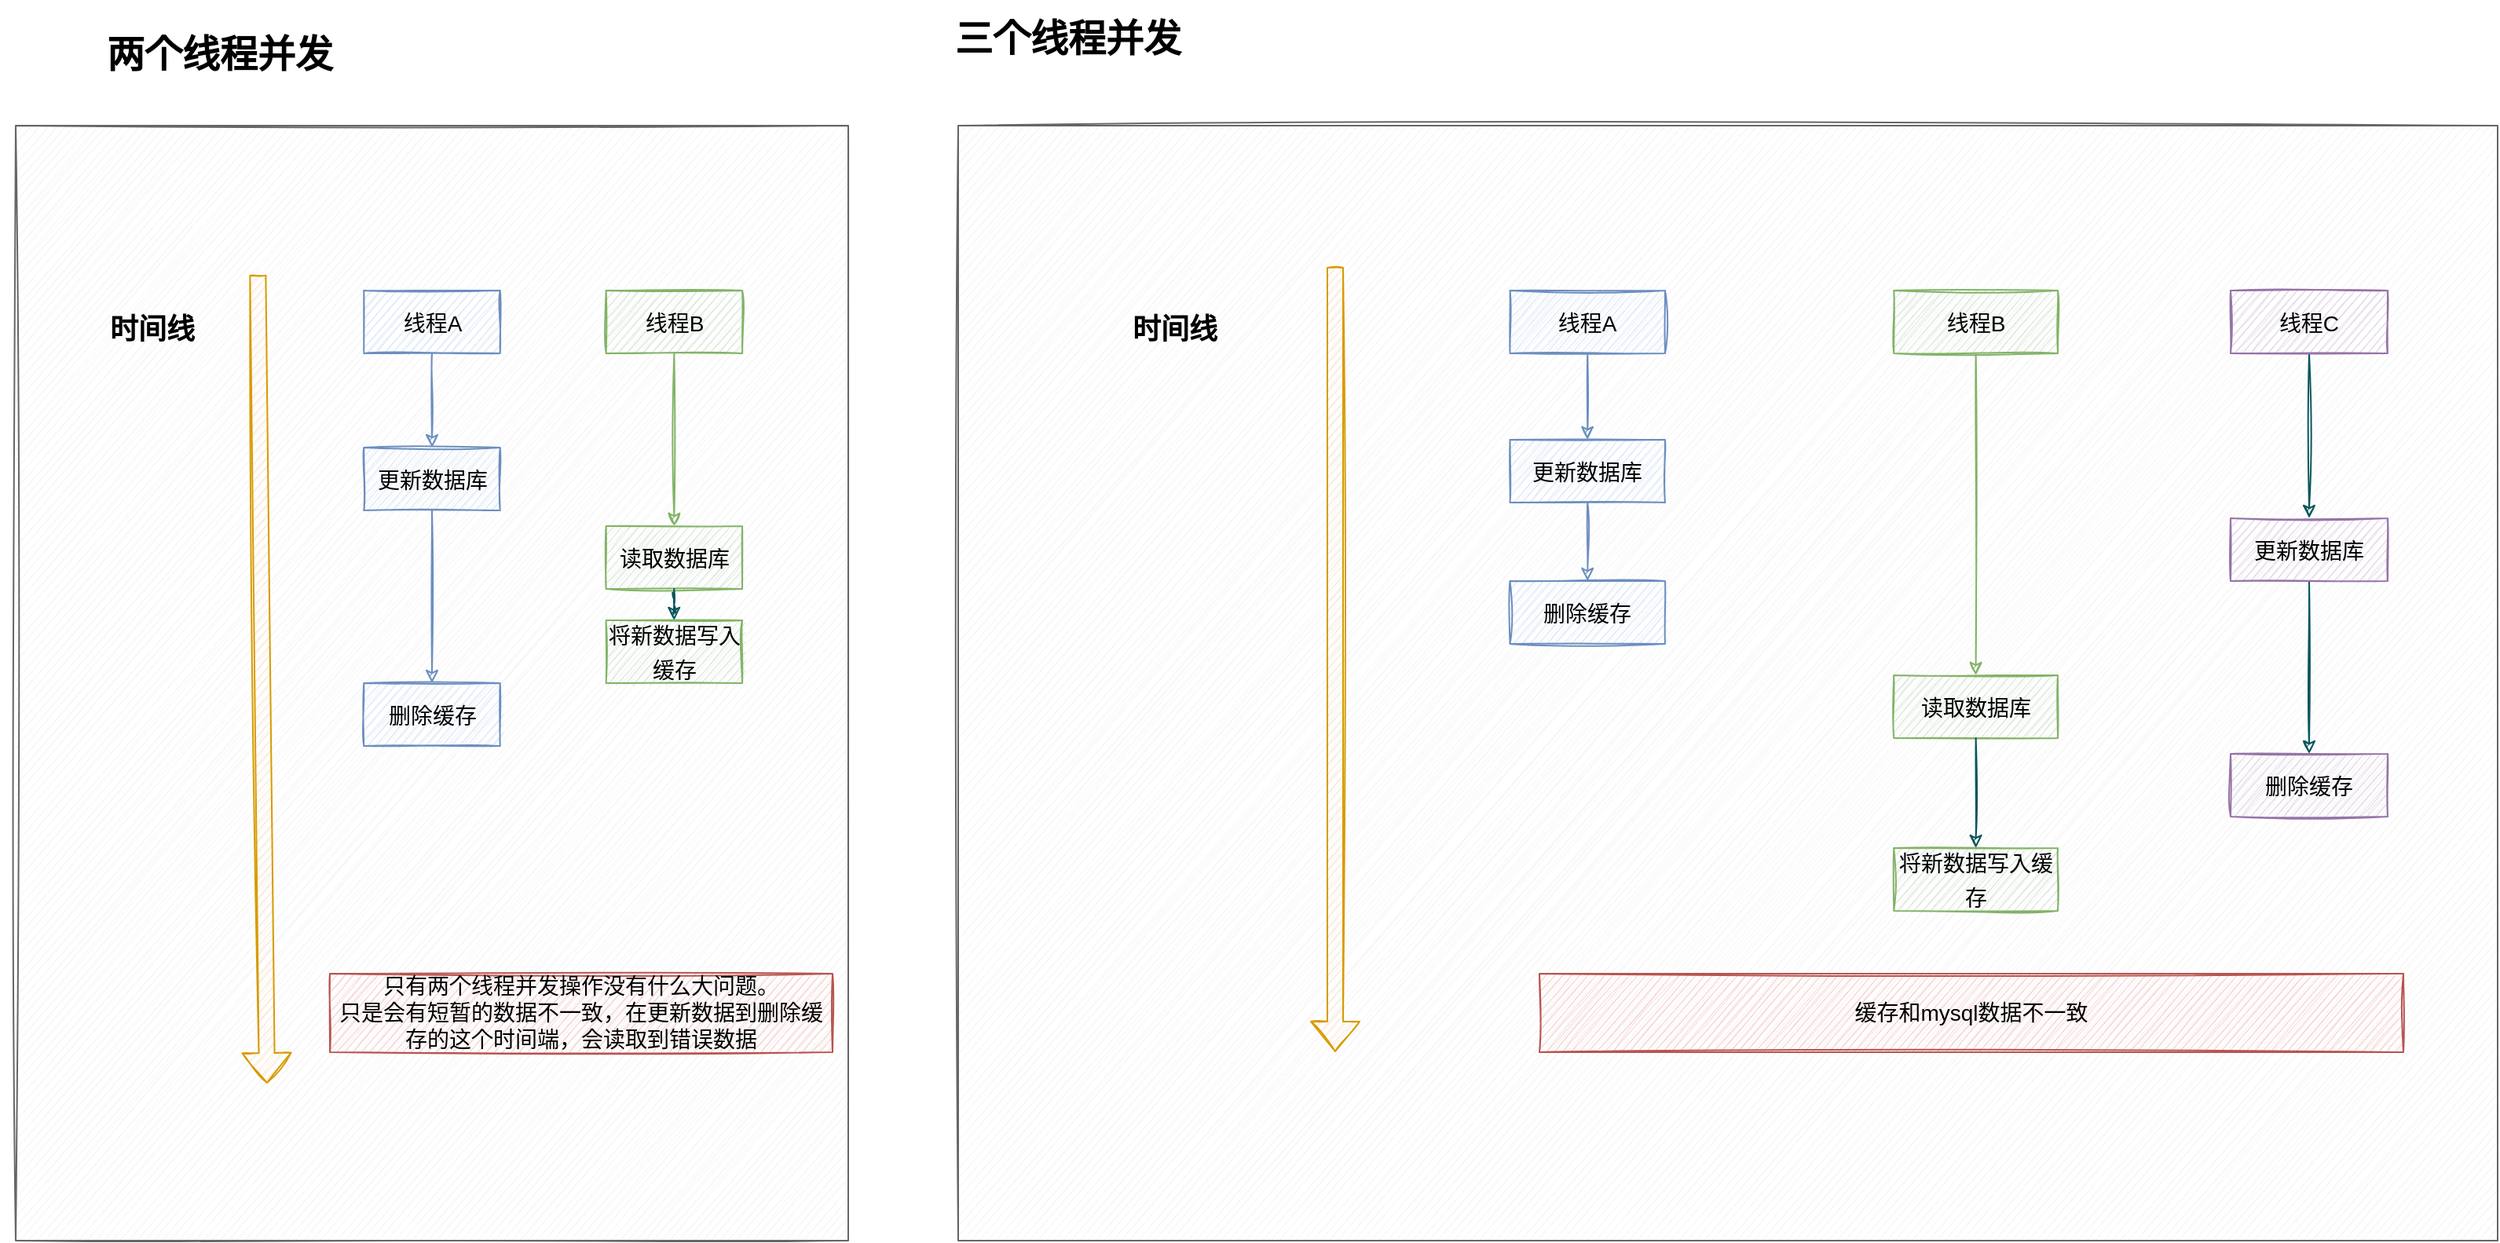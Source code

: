 <mxfile version="20.0.3" type="github">
  <diagram id="2lmWEHtdlYtCi0-qOWDr" name="第 1 页">
    <mxGraphModel dx="1422" dy="706" grid="1" gridSize="10" guides="1" tooltips="1" connect="1" arrows="0" fold="1" page="1" pageScale="1" pageWidth="2500" pageHeight="1600" math="0" shadow="0">
      <root>
        <mxCell id="0" />
        <mxCell id="1" parent="0" />
        <mxCell id="RCGY-_qLyhKUsnpxS1tb-14" value="&lt;b&gt;&lt;font style=&quot;font-size: 24px;&quot;&gt;两个线程并发&lt;/font&gt;&lt;/b&gt;" style="text;html=1;strokeColor=none;fillColor=none;align=center;verticalAlign=middle;whiteSpace=wrap;rounded=0;sketch=1;fontSize=14;fontColor=#000000;" vertex="1" parent="1">
          <mxGeometry y="20" width="280" height="50" as="geometry" />
        </mxCell>
        <mxCell id="RCGY-_qLyhKUsnpxS1tb-15" value="" style="rounded=0;whiteSpace=wrap;html=1;sketch=1;fontSize=24;fontColor=#333333;strokeColor=#666666;fillColor=#f5f5f5;container=1;" vertex="1" parent="1">
          <mxGeometry x="10" y="90" width="530" height="710" as="geometry">
            <mxRectangle x="610" y="45" width="50" height="40" as="alternateBounds" />
          </mxGeometry>
        </mxCell>
        <mxCell id="RCGY-_qLyhKUsnpxS1tb-1" value="&lt;font style=&quot;font-size: 18px;&quot;&gt;&lt;b&gt;时间线&lt;/b&gt;&lt;/font&gt;" style="text;html=1;strokeColor=none;fillColor=none;align=center;verticalAlign=middle;whiteSpace=wrap;rounded=0;sketch=0;fontColor=#000000;" vertex="1" parent="RCGY-_qLyhKUsnpxS1tb-15">
          <mxGeometry x="57.818" y="115" width="57.818" height="30" as="geometry" />
        </mxCell>
        <mxCell id="RCGY-_qLyhKUsnpxS1tb-2" value="" style="shape=flexArrow;endArrow=classic;html=1;rounded=1;sketch=1;fontSize=18;fontColor=#000000;strokeColor=#d79b00;curved=0;fillColor=#ffe6cc;" edge="1" parent="RCGY-_qLyhKUsnpxS1tb-15">
          <mxGeometry width="50" height="50" relative="1" as="geometry">
            <mxPoint x="154.182" y="95" as="sourcePoint" />
            <mxPoint x="160" y="610" as="targetPoint" />
          </mxGeometry>
        </mxCell>
        <mxCell id="RCGY-_qLyhKUsnpxS1tb-3" value="&lt;font style=&quot;font-size: 14px;&quot;&gt;线程A&lt;/font&gt;" style="rounded=0;whiteSpace=wrap;html=1;sketch=1;fontSize=18;fillColor=#dae8fc;strokeColor=#6c8ebf;" vertex="1" parent="RCGY-_qLyhKUsnpxS1tb-15">
          <mxGeometry x="221.636" y="105" width="86.727" height="40" as="geometry" />
        </mxCell>
        <mxCell id="RCGY-_qLyhKUsnpxS1tb-4" value="&lt;font style=&quot;font-size: 14px;&quot;&gt;线程B&lt;/font&gt;" style="rounded=0;whiteSpace=wrap;html=1;sketch=1;fontSize=18;fillColor=#d5e8d4;strokeColor=#82b366;" vertex="1" parent="RCGY-_qLyhKUsnpxS1tb-15">
          <mxGeometry x="375.818" y="105" width="86.727" height="40" as="geometry" />
        </mxCell>
        <mxCell id="RCGY-_qLyhKUsnpxS1tb-5" value="&lt;span style=&quot;font-size: 14px;&quot;&gt;更新数据库&lt;/span&gt;" style="rounded=0;whiteSpace=wrap;html=1;sketch=1;fontSize=18;fillColor=#dae8fc;strokeColor=#6c8ebf;" vertex="1" parent="RCGY-_qLyhKUsnpxS1tb-15">
          <mxGeometry x="221.636" y="205" width="86.727" height="40" as="geometry" />
        </mxCell>
        <mxCell id="RCGY-_qLyhKUsnpxS1tb-6" value="" style="edgeStyle=orthogonalEdgeStyle;curved=0;rounded=1;sketch=1;orthogonalLoop=1;jettySize=auto;html=1;fontSize=14;fontColor=#000000;strokeColor=#6c8ebf;fillColor=#dae8fc;" edge="1" parent="RCGY-_qLyhKUsnpxS1tb-15" source="RCGY-_qLyhKUsnpxS1tb-3" target="RCGY-_qLyhKUsnpxS1tb-5">
          <mxGeometry relative="1" as="geometry" />
        </mxCell>
        <mxCell id="RCGY-_qLyhKUsnpxS1tb-7" value="&lt;span style=&quot;font-size: 14px;&quot;&gt;删除缓存&lt;/span&gt;" style="rounded=0;whiteSpace=wrap;html=1;sketch=1;fontSize=18;fillColor=#dae8fc;strokeColor=#6c8ebf;" vertex="1" parent="RCGY-_qLyhKUsnpxS1tb-15">
          <mxGeometry x="221.636" y="355" width="86.727" height="40" as="geometry" />
        </mxCell>
        <mxCell id="RCGY-_qLyhKUsnpxS1tb-8" value="" style="edgeStyle=orthogonalEdgeStyle;curved=0;rounded=1;sketch=1;orthogonalLoop=1;jettySize=auto;html=1;fontSize=14;fontColor=#000000;strokeColor=#6c8ebf;fillColor=#dae8fc;" edge="1" parent="RCGY-_qLyhKUsnpxS1tb-15" source="RCGY-_qLyhKUsnpxS1tb-5" target="RCGY-_qLyhKUsnpxS1tb-7">
          <mxGeometry relative="1" as="geometry" />
        </mxCell>
        <mxCell id="RCGY-_qLyhKUsnpxS1tb-9" value="&lt;font style=&quot;font-size: 14px;&quot;&gt;读取数据库&lt;/font&gt;" style="rounded=0;whiteSpace=wrap;html=1;sketch=1;fontSize=18;fillColor=#d5e8d4;strokeColor=#82b366;" vertex="1" parent="RCGY-_qLyhKUsnpxS1tb-15">
          <mxGeometry x="375.818" y="255" width="86.727" height="40" as="geometry" />
        </mxCell>
        <mxCell id="RCGY-_qLyhKUsnpxS1tb-10" value="" style="edgeStyle=orthogonalEdgeStyle;curved=0;rounded=1;sketch=1;orthogonalLoop=1;jettySize=auto;html=1;fontSize=14;fontColor=#000000;strokeColor=#82b366;fillColor=#d5e8d4;" edge="1" parent="RCGY-_qLyhKUsnpxS1tb-15" source="RCGY-_qLyhKUsnpxS1tb-4" target="RCGY-_qLyhKUsnpxS1tb-9">
          <mxGeometry relative="1" as="geometry" />
        </mxCell>
        <mxCell id="RCGY-_qLyhKUsnpxS1tb-11" value="&lt;font style=&quot;font-size: 14px;&quot;&gt;将新数据写入缓存&lt;/font&gt;" style="rounded=0;whiteSpace=wrap;html=1;sketch=1;fontSize=18;fillColor=#d5e8d4;strokeColor=#82b366;" vertex="1" parent="RCGY-_qLyhKUsnpxS1tb-15">
          <mxGeometry x="375.818" y="315" width="86.727" height="40" as="geometry" />
        </mxCell>
        <mxCell id="RCGY-_qLyhKUsnpxS1tb-12" value="" style="edgeStyle=orthogonalEdgeStyle;curved=0;rounded=1;sketch=1;orthogonalLoop=1;jettySize=auto;html=1;fontSize=14;fontColor=#000000;strokeColor=#09555B;" edge="1" parent="RCGY-_qLyhKUsnpxS1tb-15" source="RCGY-_qLyhKUsnpxS1tb-9" target="RCGY-_qLyhKUsnpxS1tb-11">
          <mxGeometry relative="1" as="geometry" />
        </mxCell>
        <mxCell id="RCGY-_qLyhKUsnpxS1tb-13" value="只有两个线程并发操作没有什么大问题。&lt;br&gt;只是会有短暂的数据不一致，在更新数据到删除缓存的这个时间端，会读取到错误数据" style="rounded=0;whiteSpace=wrap;html=1;sketch=1;fontSize=14;fillColor=#f8cecc;strokeColor=#b85450;" vertex="1" parent="RCGY-_qLyhKUsnpxS1tb-15">
          <mxGeometry x="200" y="540" width="320" height="50" as="geometry" />
        </mxCell>
        <mxCell id="RCGY-_qLyhKUsnpxS1tb-18" value="&lt;b&gt;&lt;font style=&quot;font-size: 24px;&quot;&gt;三个线程并发&lt;/font&gt;&lt;/b&gt;" style="text;html=1;strokeColor=none;fillColor=none;align=center;verticalAlign=middle;whiteSpace=wrap;rounded=0;sketch=1;fontSize=14;fontColor=#000000;" vertex="1" parent="1">
          <mxGeometry x="540" y="10" width="280" height="50" as="geometry" />
        </mxCell>
        <mxCell id="RCGY-_qLyhKUsnpxS1tb-19" value="" style="rounded=0;whiteSpace=wrap;html=1;sketch=1;fontSize=24;fontColor=#333333;strokeColor=#666666;fillColor=#f5f5f5;container=0;" vertex="1" parent="1">
          <mxGeometry x="610" y="90" width="980" height="710" as="geometry">
            <mxRectangle x="610" y="45" width="50" height="40" as="alternateBounds" />
          </mxGeometry>
        </mxCell>
        <mxCell id="RCGY-_qLyhKUsnpxS1tb-21" value="&lt;font style=&quot;font-size: 18px;&quot;&gt;&lt;b&gt;时间线&lt;/b&gt;&lt;/font&gt;" style="text;html=1;strokeColor=none;fillColor=none;align=center;verticalAlign=middle;whiteSpace=wrap;rounded=0;sketch=0;fontColor=#000000;" vertex="1" parent="1">
          <mxGeometry x="701.636" y="205" width="91.636" height="30" as="geometry" />
        </mxCell>
        <mxCell id="RCGY-_qLyhKUsnpxS1tb-23" value="&lt;font style=&quot;font-size: 14px;&quot;&gt;线程A&lt;/font&gt;" style="rounded=0;whiteSpace=wrap;html=1;sketch=1;fontSize=18;fillColor=#dae8fc;strokeColor=#6c8ebf;" vertex="1" parent="1">
          <mxGeometry x="961.27" y="195" width="98.73" height="40" as="geometry" />
        </mxCell>
        <mxCell id="RCGY-_qLyhKUsnpxS1tb-24" value="&lt;font style=&quot;font-size: 14px;&quot;&gt;线程B&lt;/font&gt;" style="rounded=0;whiteSpace=wrap;html=1;sketch=1;fontSize=18;fillColor=#d5e8d4;strokeColor=#82b366;" vertex="1" parent="1">
          <mxGeometry x="1205.64" y="195" width="104.36" height="40" as="geometry" />
        </mxCell>
        <mxCell id="RCGY-_qLyhKUsnpxS1tb-25" value="&lt;span style=&quot;font-size: 14px;&quot;&gt;更新数据库&lt;/span&gt;" style="rounded=0;whiteSpace=wrap;html=1;sketch=1;fontSize=18;fillColor=#dae8fc;strokeColor=#6c8ebf;" vertex="1" parent="1">
          <mxGeometry x="961.27" y="290" width="98.73" height="40" as="geometry" />
        </mxCell>
        <mxCell id="RCGY-_qLyhKUsnpxS1tb-26" value="" style="edgeStyle=orthogonalEdgeStyle;curved=0;rounded=1;sketch=1;orthogonalLoop=1;jettySize=auto;html=1;fontSize=14;fontColor=#000000;strokeColor=#6c8ebf;fillColor=#dae8fc;" edge="1" parent="1" source="RCGY-_qLyhKUsnpxS1tb-23" target="RCGY-_qLyhKUsnpxS1tb-25">
          <mxGeometry relative="1" as="geometry" />
        </mxCell>
        <mxCell id="RCGY-_qLyhKUsnpxS1tb-27" value="&lt;span style=&quot;font-size: 14px;&quot;&gt;删除缓存&lt;/span&gt;" style="rounded=0;whiteSpace=wrap;html=1;sketch=1;fontSize=18;fillColor=#dae8fc;strokeColor=#6c8ebf;" vertex="1" parent="1">
          <mxGeometry x="961.27" y="380" width="98.73" height="40" as="geometry" />
        </mxCell>
        <mxCell id="RCGY-_qLyhKUsnpxS1tb-28" value="" style="edgeStyle=orthogonalEdgeStyle;curved=0;rounded=1;sketch=1;orthogonalLoop=1;jettySize=auto;html=1;fontSize=14;fontColor=#000000;strokeColor=#6c8ebf;fillColor=#dae8fc;" edge="1" parent="1" source="RCGY-_qLyhKUsnpxS1tb-25" target="RCGY-_qLyhKUsnpxS1tb-27">
          <mxGeometry relative="1" as="geometry" />
        </mxCell>
        <mxCell id="RCGY-_qLyhKUsnpxS1tb-29" value="&lt;font style=&quot;font-size: 14px;&quot;&gt;读取数据库&lt;/font&gt;" style="rounded=0;whiteSpace=wrap;html=1;sketch=1;fontSize=18;fillColor=#d5e8d4;strokeColor=#82b366;" vertex="1" parent="1">
          <mxGeometry x="1205.64" y="440" width="104.36" height="40" as="geometry" />
        </mxCell>
        <mxCell id="RCGY-_qLyhKUsnpxS1tb-30" value="" style="edgeStyle=orthogonalEdgeStyle;curved=0;rounded=1;sketch=1;orthogonalLoop=1;jettySize=auto;html=1;fontSize=14;fontColor=#000000;strokeColor=#82b366;fillColor=#d5e8d4;" edge="1" parent="1" source="RCGY-_qLyhKUsnpxS1tb-24" target="RCGY-_qLyhKUsnpxS1tb-29">
          <mxGeometry relative="1" as="geometry" />
        </mxCell>
        <mxCell id="RCGY-_qLyhKUsnpxS1tb-31" value="&lt;font style=&quot;font-size: 14px;&quot;&gt;将新数据写入缓存&lt;/font&gt;" style="rounded=0;whiteSpace=wrap;html=1;sketch=1;fontSize=18;fillColor=#d5e8d4;strokeColor=#82b366;" vertex="1" parent="1">
          <mxGeometry x="1205.64" y="550" width="104.36" height="40" as="geometry" />
        </mxCell>
        <mxCell id="RCGY-_qLyhKUsnpxS1tb-32" value="" style="edgeStyle=orthogonalEdgeStyle;curved=0;rounded=1;sketch=1;orthogonalLoop=1;jettySize=auto;html=1;fontSize=14;fontColor=#000000;strokeColor=#09555B;" edge="1" parent="1" source="RCGY-_qLyhKUsnpxS1tb-29" target="RCGY-_qLyhKUsnpxS1tb-31">
          <mxGeometry relative="1" as="geometry" />
        </mxCell>
        <mxCell id="RCGY-_qLyhKUsnpxS1tb-33" value="缓存和mysql数据不一致" style="rounded=0;whiteSpace=wrap;html=1;sketch=1;fontSize=14;fillColor=#f8cecc;strokeColor=#b85450;" vertex="1" parent="1">
          <mxGeometry x="980" y="630" width="550" height="50" as="geometry" />
        </mxCell>
        <mxCell id="RCGY-_qLyhKUsnpxS1tb-39" style="edgeStyle=orthogonalEdgeStyle;curved=0;rounded=1;sketch=1;orthogonalLoop=1;jettySize=auto;html=1;exitX=0.5;exitY=1;exitDx=0;exitDy=0;entryX=0.5;entryY=0;entryDx=0;entryDy=0;fontSize=24;fontColor=#000000;strokeColor=#09555B;" edge="1" parent="1" source="RCGY-_qLyhKUsnpxS1tb-36" target="RCGY-_qLyhKUsnpxS1tb-37">
          <mxGeometry relative="1" as="geometry" />
        </mxCell>
        <mxCell id="RCGY-_qLyhKUsnpxS1tb-36" value="&lt;font style=&quot;font-size: 14px;&quot;&gt;线程C&lt;/font&gt;" style="rounded=0;whiteSpace=wrap;html=1;sketch=1;fontSize=18;fillColor=#e1d5e7;strokeColor=#9673a6;" vertex="1" parent="1">
          <mxGeometry x="1420" y="195" width="100" height="40" as="geometry" />
        </mxCell>
        <mxCell id="RCGY-_qLyhKUsnpxS1tb-40" style="edgeStyle=orthogonalEdgeStyle;curved=0;rounded=1;sketch=1;orthogonalLoop=1;jettySize=auto;html=1;exitX=0.5;exitY=1;exitDx=0;exitDy=0;fontSize=24;fontColor=#000000;strokeColor=#09555B;" edge="1" parent="1" source="RCGY-_qLyhKUsnpxS1tb-37" target="RCGY-_qLyhKUsnpxS1tb-38">
          <mxGeometry relative="1" as="geometry" />
        </mxCell>
        <mxCell id="RCGY-_qLyhKUsnpxS1tb-37" value="&lt;span style=&quot;font-size: 14px;&quot;&gt;更新数据库&lt;/span&gt;" style="rounded=0;whiteSpace=wrap;html=1;sketch=1;fontSize=18;fillColor=#e1d5e7;strokeColor=#9673a6;" vertex="1" parent="1">
          <mxGeometry x="1419.99" y="340" width="100.01" height="40" as="geometry" />
        </mxCell>
        <mxCell id="RCGY-_qLyhKUsnpxS1tb-38" value="&lt;span style=&quot;font-size: 14px;&quot;&gt;删除缓存&lt;/span&gt;" style="rounded=0;whiteSpace=wrap;html=1;sketch=1;fontSize=18;fillColor=#e1d5e7;strokeColor=#9673a6;" vertex="1" parent="1">
          <mxGeometry x="1419.99" y="490" width="100.01" height="40" as="geometry" />
        </mxCell>
        <mxCell id="RCGY-_qLyhKUsnpxS1tb-22" value="" style="shape=flexArrow;endArrow=classic;html=1;rounded=1;sketch=1;fontSize=18;fontColor=#000000;strokeColor=#d79b00;curved=0;fillColor=#ffe6cc;" edge="1" parent="1">
          <mxGeometry width="50" height="50" relative="1" as="geometry">
            <mxPoint x="850" y="180" as="sourcePoint" />
            <mxPoint x="850" y="680" as="targetPoint" />
          </mxGeometry>
        </mxCell>
      </root>
    </mxGraphModel>
  </diagram>
</mxfile>
